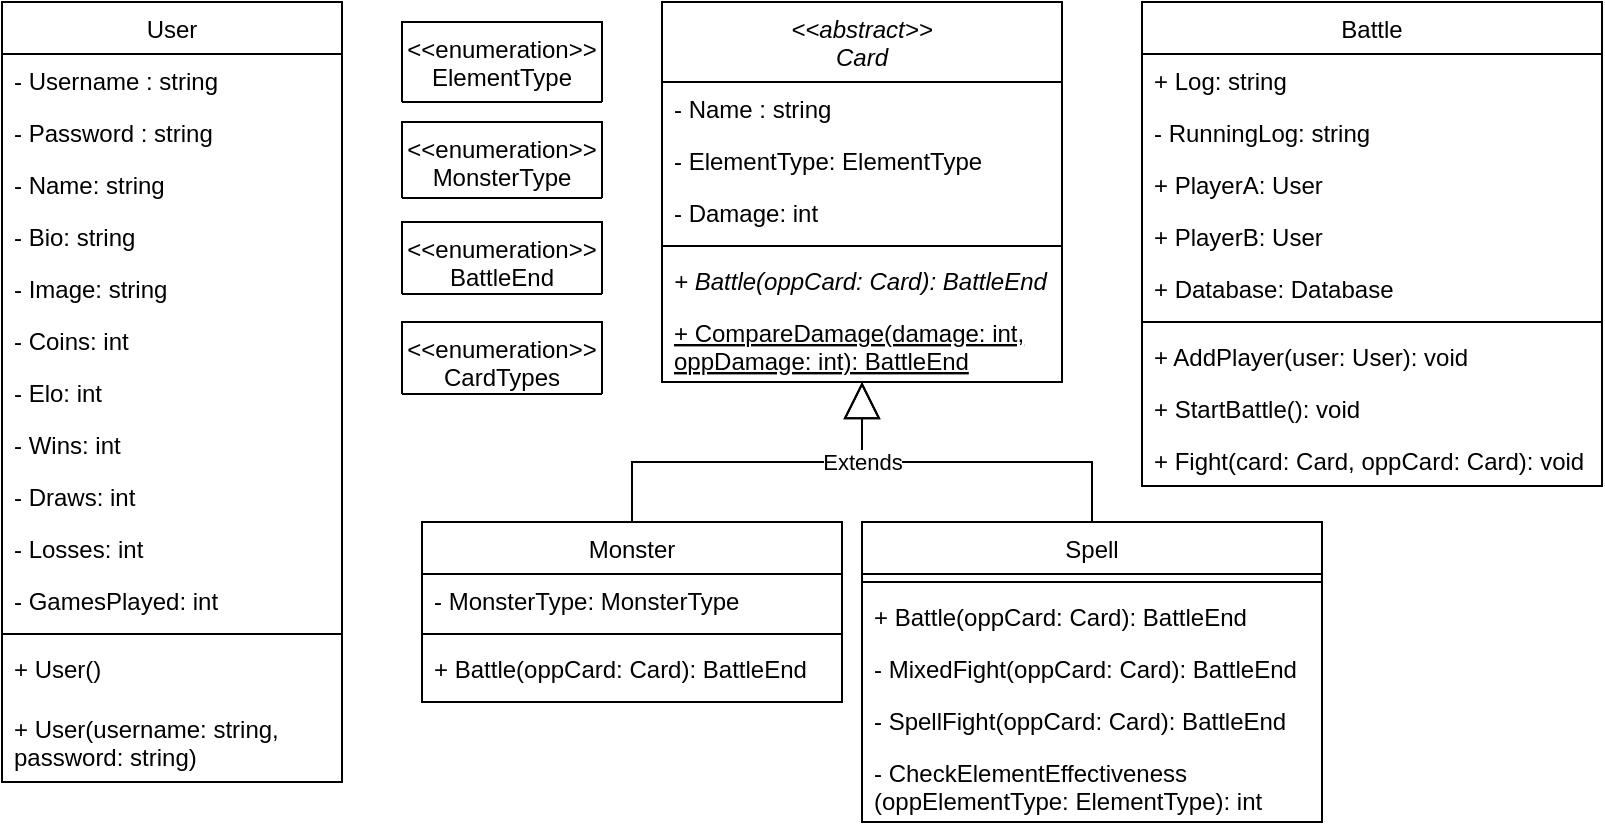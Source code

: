 <mxfile>
    <diagram name="Page-1" id="4T1kXUS9-b-aL4tz5m4I">
        <mxGraphModel dx="1380" dy="-543" grid="1" gridSize="10" guides="1" tooltips="1" connect="1" arrows="1" fold="1" page="1" pageScale="1" pageWidth="827" pageHeight="1169" math="0" shadow="0">
            <root>
                <mxCell id="0"/>
                <mxCell id="1" parent="0"/>
                <mxCell id="1sqvrXjf4_GnCzgxel8a-67" value="User" style="swimlane;fontStyle=0;align=center;verticalAlign=top;childLayout=stackLayout;horizontal=1;startSize=26;horizontalStack=0;resizeParent=1;resizeLast=0;collapsible=1;marginBottom=0;rounded=0;shadow=0;strokeWidth=1;" parent="1" vertex="1">
                    <mxGeometry x="20" y="1200" width="170" height="390" as="geometry">
                        <mxRectangle x="40" y="80" width="160" height="26" as="alternateBounds"/>
                    </mxGeometry>
                </mxCell>
                <mxCell id="1sqvrXjf4_GnCzgxel8a-68" value="- Username : string" style="text;align=left;verticalAlign=top;spacingLeft=4;spacingRight=4;overflow=hidden;rotatable=0;points=[[0,0.5],[1,0.5]];portConstraint=eastwest;rounded=0;" parent="1sqvrXjf4_GnCzgxel8a-67" vertex="1">
                    <mxGeometry y="26" width="170" height="26" as="geometry"/>
                </mxCell>
                <mxCell id="1sqvrXjf4_GnCzgxel8a-69" value="- Password : string" style="text;align=left;verticalAlign=top;spacingLeft=4;spacingRight=4;overflow=hidden;rotatable=0;points=[[0,0.5],[1,0.5]];portConstraint=eastwest;rounded=0;shadow=0;html=0;" parent="1sqvrXjf4_GnCzgxel8a-67" vertex="1">
                    <mxGeometry y="52" width="170" height="26" as="geometry"/>
                </mxCell>
                <mxCell id="11" value="- Name: string" style="text;align=left;verticalAlign=top;spacingLeft=4;spacingRight=4;overflow=hidden;rotatable=0;points=[[0,0.5],[1,0.5]];portConstraint=eastwest;rounded=0;shadow=0;html=0;" vertex="1" parent="1sqvrXjf4_GnCzgxel8a-67">
                    <mxGeometry y="78" width="170" height="26" as="geometry"/>
                </mxCell>
                <mxCell id="12" value="- Bio: string" style="text;align=left;verticalAlign=top;spacingLeft=4;spacingRight=4;overflow=hidden;rotatable=0;points=[[0,0.5],[1,0.5]];portConstraint=eastwest;rounded=0;shadow=0;html=0;" vertex="1" parent="1sqvrXjf4_GnCzgxel8a-67">
                    <mxGeometry y="104" width="170" height="26" as="geometry"/>
                </mxCell>
                <mxCell id="13" value="- Image: string" style="text;align=left;verticalAlign=top;spacingLeft=4;spacingRight=4;overflow=hidden;rotatable=0;points=[[0,0.5],[1,0.5]];portConstraint=eastwest;rounded=0;shadow=0;html=0;" vertex="1" parent="1sqvrXjf4_GnCzgxel8a-67">
                    <mxGeometry y="130" width="170" height="26" as="geometry"/>
                </mxCell>
                <mxCell id="15" value="- Coins: int" style="text;align=left;verticalAlign=top;spacingLeft=4;spacingRight=4;overflow=hidden;rotatable=0;points=[[0,0.5],[1,0.5]];portConstraint=eastwest;rounded=0;shadow=0;html=0;" vertex="1" parent="1sqvrXjf4_GnCzgxel8a-67">
                    <mxGeometry y="156" width="170" height="26" as="geometry"/>
                </mxCell>
                <mxCell id="1sqvrXjf4_GnCzgxel8a-72" value="- Elo: int" style="text;align=left;verticalAlign=top;spacingLeft=4;spacingRight=4;overflow=hidden;rotatable=0;points=[[0,0.5],[1,0.5]];portConstraint=eastwest;rounded=0;shadow=0;html=0;" parent="1sqvrXjf4_GnCzgxel8a-67" vertex="1">
                    <mxGeometry y="182" width="170" height="26" as="geometry"/>
                </mxCell>
                <mxCell id="1sqvrXjf4_GnCzgxel8a-70" value="- Wins: int" style="text;align=left;verticalAlign=top;spacingLeft=4;spacingRight=4;overflow=hidden;rotatable=0;points=[[0,0.5],[1,0.5]];portConstraint=eastwest;rounded=0;shadow=0;html=0;" parent="1sqvrXjf4_GnCzgxel8a-67" vertex="1">
                    <mxGeometry y="208" width="170" height="26" as="geometry"/>
                </mxCell>
                <mxCell id="14" value="- Draws: int" style="text;align=left;verticalAlign=top;spacingLeft=4;spacingRight=4;overflow=hidden;rotatable=0;points=[[0,0.5],[1,0.5]];portConstraint=eastwest;rounded=0;shadow=0;html=0;" vertex="1" parent="1sqvrXjf4_GnCzgxel8a-67">
                    <mxGeometry y="234" width="170" height="26" as="geometry"/>
                </mxCell>
                <mxCell id="16" value="- Losses: int" style="text;align=left;verticalAlign=top;spacingLeft=4;spacingRight=4;overflow=hidden;rotatable=0;points=[[0,0.5],[1,0.5]];portConstraint=eastwest;rounded=0;shadow=0;html=0;" vertex="1" parent="1sqvrXjf4_GnCzgxel8a-67">
                    <mxGeometry y="260" width="170" height="26" as="geometry"/>
                </mxCell>
                <mxCell id="1sqvrXjf4_GnCzgxel8a-71" value="- GamesPlayed: int" style="text;align=left;verticalAlign=top;spacingLeft=4;spacingRight=4;overflow=hidden;rotatable=0;points=[[0,0.5],[1,0.5]];portConstraint=eastwest;rounded=0;shadow=0;html=0;" parent="1sqvrXjf4_GnCzgxel8a-67" vertex="1">
                    <mxGeometry y="286" width="170" height="26" as="geometry"/>
                </mxCell>
                <mxCell id="1sqvrXjf4_GnCzgxel8a-73" value="" style="line;html=1;strokeWidth=1;align=left;verticalAlign=middle;spacingTop=-1;spacingLeft=3;spacingRight=3;rotatable=0;labelPosition=right;points=[];portConstraint=eastwest;" parent="1sqvrXjf4_GnCzgxel8a-67" vertex="1">
                    <mxGeometry y="312" width="170" height="8" as="geometry"/>
                </mxCell>
                <mxCell id="18" value="+ User()" style="text;align=left;verticalAlign=top;spacingLeft=4;spacingRight=4;overflow=hidden;rotatable=0;points=[[0,0.5],[1,0.5]];portConstraint=eastwest;rounded=0;shadow=0;html=0;" vertex="1" parent="1sqvrXjf4_GnCzgxel8a-67">
                    <mxGeometry y="320" width="170" height="30" as="geometry"/>
                </mxCell>
                <mxCell id="17" value="+ User(username: string, &#10;password: string)" style="text;align=left;verticalAlign=top;spacingLeft=4;spacingRight=4;overflow=hidden;rotatable=0;points=[[0,0.5],[1,0.5]];portConstraint=eastwest;rounded=0;shadow=0;html=0;" vertex="1" parent="1sqvrXjf4_GnCzgxel8a-67">
                    <mxGeometry y="350" width="170" height="40" as="geometry"/>
                </mxCell>
                <mxCell id="1sqvrXjf4_GnCzgxel8a-82" value="Monster" style="swimlane;fontStyle=0;align=center;verticalAlign=top;childLayout=stackLayout;horizontal=1;startSize=26;horizontalStack=0;resizeParent=1;resizeLast=0;collapsible=1;marginBottom=0;rounded=0;shadow=0;strokeWidth=1;" parent="1" vertex="1">
                    <mxGeometry x="230" y="1460" width="210" height="90" as="geometry">
                        <mxRectangle x="360" y="320" width="160" height="26" as="alternateBounds"/>
                    </mxGeometry>
                </mxCell>
                <mxCell id="1sqvrXjf4_GnCzgxel8a-84" value="- MonsterType: MonsterType" style="text;align=left;verticalAlign=top;spacingLeft=4;spacingRight=4;overflow=hidden;rotatable=0;points=[[0,0.5],[1,0.5]];portConstraint=eastwest;rounded=0;shadow=0;html=0;" parent="1sqvrXjf4_GnCzgxel8a-82" vertex="1">
                    <mxGeometry y="26" width="210" height="26" as="geometry"/>
                </mxCell>
                <mxCell id="1sqvrXjf4_GnCzgxel8a-85" value="" style="line;html=1;strokeWidth=1;align=left;verticalAlign=middle;spacingTop=-1;spacingLeft=3;spacingRight=3;rotatable=0;labelPosition=right;points=[];portConstraint=eastwest;" parent="1sqvrXjf4_GnCzgxel8a-82" vertex="1">
                    <mxGeometry y="52" width="210" height="8" as="geometry"/>
                </mxCell>
                <mxCell id="1sqvrXjf4_GnCzgxel8a-86" value="+ Battle(oppCard: Card): BattleEnd" style="text;align=left;verticalAlign=top;spacingLeft=4;spacingRight=4;overflow=hidden;rotatable=0;points=[[0,0.5],[1,0.5]];portConstraint=eastwest;rounded=0;shadow=0;html=0;" parent="1sqvrXjf4_GnCzgxel8a-82" vertex="1">
                    <mxGeometry y="60" width="210" height="30" as="geometry"/>
                </mxCell>
                <mxCell id="1sqvrXjf4_GnCzgxel8a-87" value="Spell" style="swimlane;fontStyle=0;align=center;verticalAlign=top;childLayout=stackLayout;horizontal=1;startSize=26;horizontalStack=0;resizeParent=1;resizeLast=0;collapsible=1;marginBottom=0;rounded=0;shadow=0;strokeWidth=1;" parent="1" vertex="1">
                    <mxGeometry x="450" y="1460" width="230" height="150" as="geometry">
                        <mxRectangle x="230" y="140" width="160" height="26" as="alternateBounds"/>
                    </mxGeometry>
                </mxCell>
                <mxCell id="1sqvrXjf4_GnCzgxel8a-89" value="" style="line;html=1;strokeWidth=1;align=left;verticalAlign=middle;spacingTop=-1;spacingLeft=3;spacingRight=3;rotatable=0;labelPosition=right;points=[];portConstraint=eastwest;" parent="1sqvrXjf4_GnCzgxel8a-87" vertex="1">
                    <mxGeometry y="26" width="230" height="8" as="geometry"/>
                </mxCell>
                <mxCell id="1sqvrXjf4_GnCzgxel8a-90" value="+ Battle(oppCard: Card): BattleEnd" style="text;align=left;verticalAlign=top;spacingLeft=4;spacingRight=4;overflow=hidden;rotatable=0;points=[[0,0.5],[1,0.5]];portConstraint=eastwest;rounded=0;shadow=0;html=0;" parent="1sqvrXjf4_GnCzgxel8a-87" vertex="1">
                    <mxGeometry y="34" width="230" height="26" as="geometry"/>
                </mxCell>
                <mxCell id="cipwJM4poq1GliXSku6--9" value="- MixedFight(oppCard: Card): BattleEnd" style="text;align=left;verticalAlign=top;spacingLeft=4;spacingRight=4;overflow=hidden;rotatable=0;points=[[0,0.5],[1,0.5]];portConstraint=eastwest;rounded=0;shadow=0;html=0;" parent="1sqvrXjf4_GnCzgxel8a-87" vertex="1">
                    <mxGeometry y="60" width="230" height="26" as="geometry"/>
                </mxCell>
                <mxCell id="cipwJM4poq1GliXSku6--8" value="- SpellFight(oppCard: Card): BattleEnd" style="text;align=left;verticalAlign=top;spacingLeft=4;spacingRight=4;overflow=hidden;rotatable=0;points=[[0,0.5],[1,0.5]];portConstraint=eastwest;rounded=0;shadow=0;html=0;" parent="1sqvrXjf4_GnCzgxel8a-87" vertex="1">
                    <mxGeometry y="86" width="230" height="26" as="geometry"/>
                </mxCell>
                <mxCell id="cipwJM4poq1GliXSku6--10" value="- CheckElementEffectiveness&#10;(oppElementType: ElementType): int" style="text;align=left;verticalAlign=top;spacingLeft=4;spacingRight=4;overflow=hidden;rotatable=0;points=[[0,0.5],[1,0.5]];portConstraint=eastwest;rounded=0;shadow=0;html=0;" parent="1sqvrXjf4_GnCzgxel8a-87" vertex="1">
                    <mxGeometry y="112" width="230" height="38" as="geometry"/>
                </mxCell>
                <mxCell id="1sqvrXjf4_GnCzgxel8a-91" value="Extends" style="endArrow=block;endSize=16;endFill=0;html=1;rounded=0;exitX=0.5;exitY=0;exitDx=0;exitDy=0;edgeStyle=orthogonalEdgeStyle;entryX=0.5;entryY=1;entryDx=0;entryDy=0;" parent="1" source="1sqvrXjf4_GnCzgxel8a-82" target="1sqvrXjf4_GnCzgxel8a-121" edge="1">
                    <mxGeometry x="0.568" width="160" relative="1" as="geometry">
                        <mxPoint x="340" y="1460" as="sourcePoint"/>
                        <mxPoint x="440" y="1280" as="targetPoint"/>
                        <Array as="points">
                            <mxPoint x="335" y="1430"/>
                            <mxPoint x="450" y="1430"/>
                        </Array>
                        <mxPoint as="offset"/>
                    </mxGeometry>
                </mxCell>
                <mxCell id="1sqvrXjf4_GnCzgxel8a-105" value="Battle" style="swimlane;fontStyle=0;align=center;verticalAlign=top;childLayout=stackLayout;horizontal=1;startSize=26;horizontalStack=0;resizeParent=1;resizeLast=0;collapsible=1;marginBottom=0;rounded=0;shadow=0;strokeWidth=1;" parent="1" vertex="1">
                    <mxGeometry x="590" y="1200" width="230" height="242" as="geometry">
                        <mxRectangle x="230" y="140" width="160" height="26" as="alternateBounds"/>
                    </mxGeometry>
                </mxCell>
                <mxCell id="21" value="+ Log: string" style="text;align=left;verticalAlign=top;spacingLeft=4;spacingRight=4;overflow=hidden;rotatable=0;points=[[0,0.5],[1,0.5]];portConstraint=eastwest;rounded=0;shadow=0;html=0;" vertex="1" parent="1sqvrXjf4_GnCzgxel8a-105">
                    <mxGeometry y="26" width="230" height="26" as="geometry"/>
                </mxCell>
                <mxCell id="22" value="- RunningLog: string" style="text;align=left;verticalAlign=top;spacingLeft=4;spacingRight=4;overflow=hidden;rotatable=0;points=[[0,0.5],[1,0.5]];portConstraint=eastwest;rounded=0;shadow=0;html=0;" vertex="1" parent="1sqvrXjf4_GnCzgxel8a-105">
                    <mxGeometry y="52" width="230" height="26" as="geometry"/>
                </mxCell>
                <mxCell id="23" value="+ PlayerA: User" style="text;align=left;verticalAlign=top;spacingLeft=4;spacingRight=4;overflow=hidden;rotatable=0;points=[[0,0.5],[1,0.5]];portConstraint=eastwest;rounded=0;shadow=0;html=0;" vertex="1" parent="1sqvrXjf4_GnCzgxel8a-105">
                    <mxGeometry y="78" width="230" height="26" as="geometry"/>
                </mxCell>
                <mxCell id="24" value="+ PlayerB: User" style="text;align=left;verticalAlign=top;spacingLeft=4;spacingRight=4;overflow=hidden;rotatable=0;points=[[0,0.5],[1,0.5]];portConstraint=eastwest;rounded=0;shadow=0;html=0;" vertex="1" parent="1sqvrXjf4_GnCzgxel8a-105">
                    <mxGeometry y="104" width="230" height="26" as="geometry"/>
                </mxCell>
                <mxCell id="25" value="+ Database: Database" style="text;align=left;verticalAlign=top;spacingLeft=4;spacingRight=4;overflow=hidden;rotatable=0;points=[[0,0.5],[1,0.5]];portConstraint=eastwest;rounded=0;shadow=0;html=0;" vertex="1" parent="1sqvrXjf4_GnCzgxel8a-105">
                    <mxGeometry y="130" width="230" height="26" as="geometry"/>
                </mxCell>
                <mxCell id="1sqvrXjf4_GnCzgxel8a-106" value="" style="line;html=1;strokeWidth=1;align=left;verticalAlign=middle;spacingTop=-1;spacingLeft=3;spacingRight=3;rotatable=0;labelPosition=right;points=[];portConstraint=eastwest;" parent="1sqvrXjf4_GnCzgxel8a-105" vertex="1">
                    <mxGeometry y="156" width="230" height="8" as="geometry"/>
                </mxCell>
                <mxCell id="cipwJM4poq1GliXSku6--11" value="+ AddPlayer(user: User): void" style="text;align=left;verticalAlign=top;spacingLeft=4;spacingRight=4;overflow=hidden;rotatable=0;points=[[0,0.5],[1,0.5]];portConstraint=eastwest;rounded=0;shadow=0;html=0;" parent="1sqvrXjf4_GnCzgxel8a-105" vertex="1">
                    <mxGeometry y="164" width="230" height="26" as="geometry"/>
                </mxCell>
                <mxCell id="20" value="+ StartBattle(): void" style="text;align=left;verticalAlign=top;spacingLeft=4;spacingRight=4;overflow=hidden;rotatable=0;points=[[0,0.5],[1,0.5]];portConstraint=eastwest;rounded=0;shadow=0;html=0;" vertex="1" parent="1sqvrXjf4_GnCzgxel8a-105">
                    <mxGeometry y="190" width="230" height="26" as="geometry"/>
                </mxCell>
                <mxCell id="19" value="+ Fight(card: Card, oppCard: Card): void" style="text;align=left;verticalAlign=top;spacingLeft=4;spacingRight=4;overflow=hidden;rotatable=0;points=[[0,0.5],[1,0.5]];portConstraint=eastwest;rounded=0;shadow=0;html=0;" vertex="1" parent="1sqvrXjf4_GnCzgxel8a-105">
                    <mxGeometry y="216" width="230" height="26" as="geometry"/>
                </mxCell>
                <mxCell id="1sqvrXjf4_GnCzgxel8a-121" value="&lt;&lt;abstract&gt;&gt;&#10;Card" style="swimlane;fontStyle=2;align=center;verticalAlign=top;childLayout=stackLayout;horizontal=1;startSize=40;horizontalStack=0;resizeParent=1;resizeLast=0;collapsible=1;marginBottom=0;rounded=0;shadow=0;strokeWidth=1;" parent="1" vertex="1">
                    <mxGeometry x="350" y="1200" width="200" height="190" as="geometry">
                        <mxRectangle x="360" y="320" width="160" height="26" as="alternateBounds"/>
                    </mxGeometry>
                </mxCell>
                <mxCell id="cipwJM4poq1GliXSku6--4" value="- Name : string" style="text;align=left;verticalAlign=top;spacingLeft=4;spacingRight=4;overflow=hidden;rotatable=0;points=[[0,0.5],[1,0.5]];portConstraint=eastwest;rounded=0;" parent="1sqvrXjf4_GnCzgxel8a-121" vertex="1">
                    <mxGeometry y="40" width="200" height="26" as="geometry"/>
                </mxCell>
                <mxCell id="cipwJM4poq1GliXSku6--6" value="- ElementType: ElementType" style="text;align=left;verticalAlign=top;spacingLeft=4;spacingRight=4;overflow=hidden;rotatable=0;points=[[0,0.5],[1,0.5]];portConstraint=eastwest;rounded=0;shadow=0;html=0;" parent="1sqvrXjf4_GnCzgxel8a-121" vertex="1">
                    <mxGeometry y="66" width="200" height="26" as="geometry"/>
                </mxCell>
                <mxCell id="cipwJM4poq1GliXSku6--5" value="- Damage: int" style="text;align=left;verticalAlign=top;spacingLeft=4;spacingRight=4;overflow=hidden;rotatable=0;points=[[0,0.5],[1,0.5]];portConstraint=eastwest;rounded=0;shadow=0;html=0;" parent="1sqvrXjf4_GnCzgxel8a-121" vertex="1">
                    <mxGeometry y="92" width="200" height="26" as="geometry"/>
                </mxCell>
                <mxCell id="1sqvrXjf4_GnCzgxel8a-122" value="" style="line;html=1;strokeWidth=1;align=left;verticalAlign=middle;spacingTop=-1;spacingLeft=3;spacingRight=3;rotatable=0;labelPosition=right;points=[];portConstraint=eastwest;" parent="1sqvrXjf4_GnCzgxel8a-121" vertex="1">
                    <mxGeometry y="118" width="200" height="8" as="geometry"/>
                </mxCell>
                <mxCell id="1sqvrXjf4_GnCzgxel8a-123" value="+ Battle(oppCard: Card): BattleEnd" style="text;align=left;verticalAlign=top;spacingLeft=4;spacingRight=4;overflow=hidden;rotatable=0;points=[[0,0.5],[1,0.5]];portConstraint=eastwest;rounded=0;shadow=0;html=0;fontStyle=2" parent="1sqvrXjf4_GnCzgxel8a-121" vertex="1">
                    <mxGeometry y="126" width="200" height="26" as="geometry"/>
                </mxCell>
                <mxCell id="cipwJM4poq1GliXSku6--7" value="+ CompareDamage(damage: int, &#10;oppDamage: int): BattleEnd" style="text;align=left;verticalAlign=top;spacingLeft=4;spacingRight=4;overflow=hidden;rotatable=0;points=[[0,0.5],[1,0.5]];portConstraint=eastwest;rounded=0;shadow=0;html=0;fontStyle=4" parent="1sqvrXjf4_GnCzgxel8a-121" vertex="1">
                    <mxGeometry y="152" width="200" height="38" as="geometry"/>
                </mxCell>
                <mxCell id="1sqvrXjf4_GnCzgxel8a-124" value="Extends" style="endArrow=block;endSize=16;endFill=0;html=1;rounded=0;exitX=0.5;exitY=0;exitDx=0;exitDy=0;edgeStyle=orthogonalEdgeStyle;entryX=0.5;entryY=1;entryDx=0;entryDy=0;" parent="1" source="1sqvrXjf4_GnCzgxel8a-87" target="1sqvrXjf4_GnCzgxel8a-121" edge="1">
                    <mxGeometry x="0.568" width="160" relative="1" as="geometry">
                        <mxPoint x="370" y="1350" as="sourcePoint"/>
                        <mxPoint x="450" y="1400" as="targetPoint"/>
                        <Array as="points">
                            <mxPoint x="565" y="1430"/>
                            <mxPoint x="450" y="1430"/>
                        </Array>
                        <mxPoint as="offset"/>
                    </mxGeometry>
                </mxCell>
                <mxCell id="1sqvrXjf4_GnCzgxel8a-126" value="&lt;&lt;enumeration&gt;&gt;&#10;BattleEnd" style="swimlane;fontStyle=0;align=center;verticalAlign=top;childLayout=stackLayout;horizontal=1;startSize=36;horizontalStack=0;resizeParent=1;resizeLast=0;collapsible=1;marginBottom=0;rounded=0;shadow=0;strokeWidth=1;" parent="1" vertex="1" collapsed="1">
                    <mxGeometry x="220" y="1310" width="100" height="36" as="geometry">
                        <mxRectangle x="280" y="1544" width="100" height="96" as="alternateBounds"/>
                    </mxGeometry>
                </mxCell>
                <mxCell id="1sqvrXjf4_GnCzgxel8a-127" value="&lt;div&gt;Win = 1,&lt;/div&gt;&lt;div&gt;Draw = 0,&lt;/div&gt;&lt;div&gt;Lose = -1&lt;/div&gt;" style="text;html=1;align=center;verticalAlign=middle;resizable=0;points=[];autosize=1;strokeColor=none;fillColor=none;" parent="1sqvrXjf4_GnCzgxel8a-126" vertex="1">
                    <mxGeometry y="36" width="100" height="60" as="geometry"/>
                </mxCell>
                <mxCell id="1sqvrXjf4_GnCzgxel8a-129" value="&lt;&lt;enumeration&gt;&gt;&#10;MonsterType" style="swimlane;fontStyle=0;align=center;verticalAlign=top;childLayout=stackLayout;horizontal=1;startSize=38;horizontalStack=0;resizeParent=1;resizeLast=0;collapsible=1;marginBottom=0;rounded=0;shadow=0;strokeWidth=1;" parent="1" vertex="1" collapsed="1">
                    <mxGeometry x="220" y="1260" width="100" height="38" as="geometry">
                        <mxRectangle x="280" y="1502" width="100" height="135" as="alternateBounds"/>
                    </mxGeometry>
                </mxCell>
                <mxCell id="1sqvrXjf4_GnCzgxel8a-130" value="&lt;div&gt;Goblin = 0,&lt;/div&gt;&lt;div&gt;Dragon = 1,&lt;/div&gt;&lt;div&gt;Wizzard = 2,&lt;/div&gt;&lt;div&gt;Ork = 3,&lt;/div&gt;&lt;div&gt;Knight = 4,&lt;/div&gt;&lt;div&gt;Kraken = 5,&lt;/div&gt;&lt;div&gt;FireElve = 6,&lt;/div&gt;" style="text;html=1;align=center;verticalAlign=middle;resizable=0;points=[];autosize=1;strokeColor=none;fillColor=none;" parent="1sqvrXjf4_GnCzgxel8a-129" vertex="1">
                    <mxGeometry y="25" width="100" height="110" as="geometry"/>
                </mxCell>
                <mxCell id="1sqvrXjf4_GnCzgxel8a-131" value="&lt;&lt;enumeration&gt;&gt;&#10;ElementType" style="swimlane;fontStyle=0;align=center;verticalAlign=top;childLayout=stackLayout;horizontal=1;startSize=40;horizontalStack=0;resizeParent=1;resizeLast=0;collapsible=1;marginBottom=0;rounded=0;shadow=0;strokeWidth=1;" parent="1" vertex="1" collapsed="1">
                    <mxGeometry x="220" y="1210" width="100" height="40" as="geometry">
                        <mxRectangle x="660" y="1380" width="100" height="100" as="alternateBounds"/>
                    </mxGeometry>
                </mxCell>
                <mxCell id="1sqvrXjf4_GnCzgxel8a-132" value="&lt;div&gt;Normal = 0,&lt;/div&gt;&lt;div&gt;Water = 1,&lt;/div&gt;&lt;div&gt;Fire = 2,&lt;/div&gt;" style="text;html=1;align=center;verticalAlign=middle;resizable=0;points=[];autosize=1;strokeColor=none;fillColor=none;" parent="1sqvrXjf4_GnCzgxel8a-131" vertex="1">
                    <mxGeometry y="40" width="100" height="60" as="geometry"/>
                </mxCell>
                <mxCell id="4" value="&lt;&lt;enumeration&gt;&gt;&#10;CardTypes" style="swimlane;fontStyle=0;align=center;verticalAlign=top;childLayout=stackLayout;horizontal=1;startSize=36;horizontalStack=0;resizeParent=1;resizeLast=0;collapsible=1;marginBottom=0;rounded=0;shadow=0;strokeWidth=1;" vertex="1" collapsed="1" parent="1">
                    <mxGeometry x="220" y="1360" width="100" height="36" as="geometry">
                        <mxRectangle x="660" y="1540" width="100" height="76" as="alternateBounds"/>
                    </mxGeometry>
                </mxCell>
                <mxCell id="5" value="&lt;div&gt;Monster = 0,&lt;/div&gt;&lt;div&gt;Spell = 1&lt;/div&gt;" style="text;html=1;align=center;verticalAlign=middle;resizable=0;points=[];autosize=1;strokeColor=none;fillColor=none;" vertex="1" parent="4">
                    <mxGeometry y="36" width="100" height="40" as="geometry"/>
                </mxCell>
            </root>
        </mxGraphModel>
    </diagram>
</mxfile>